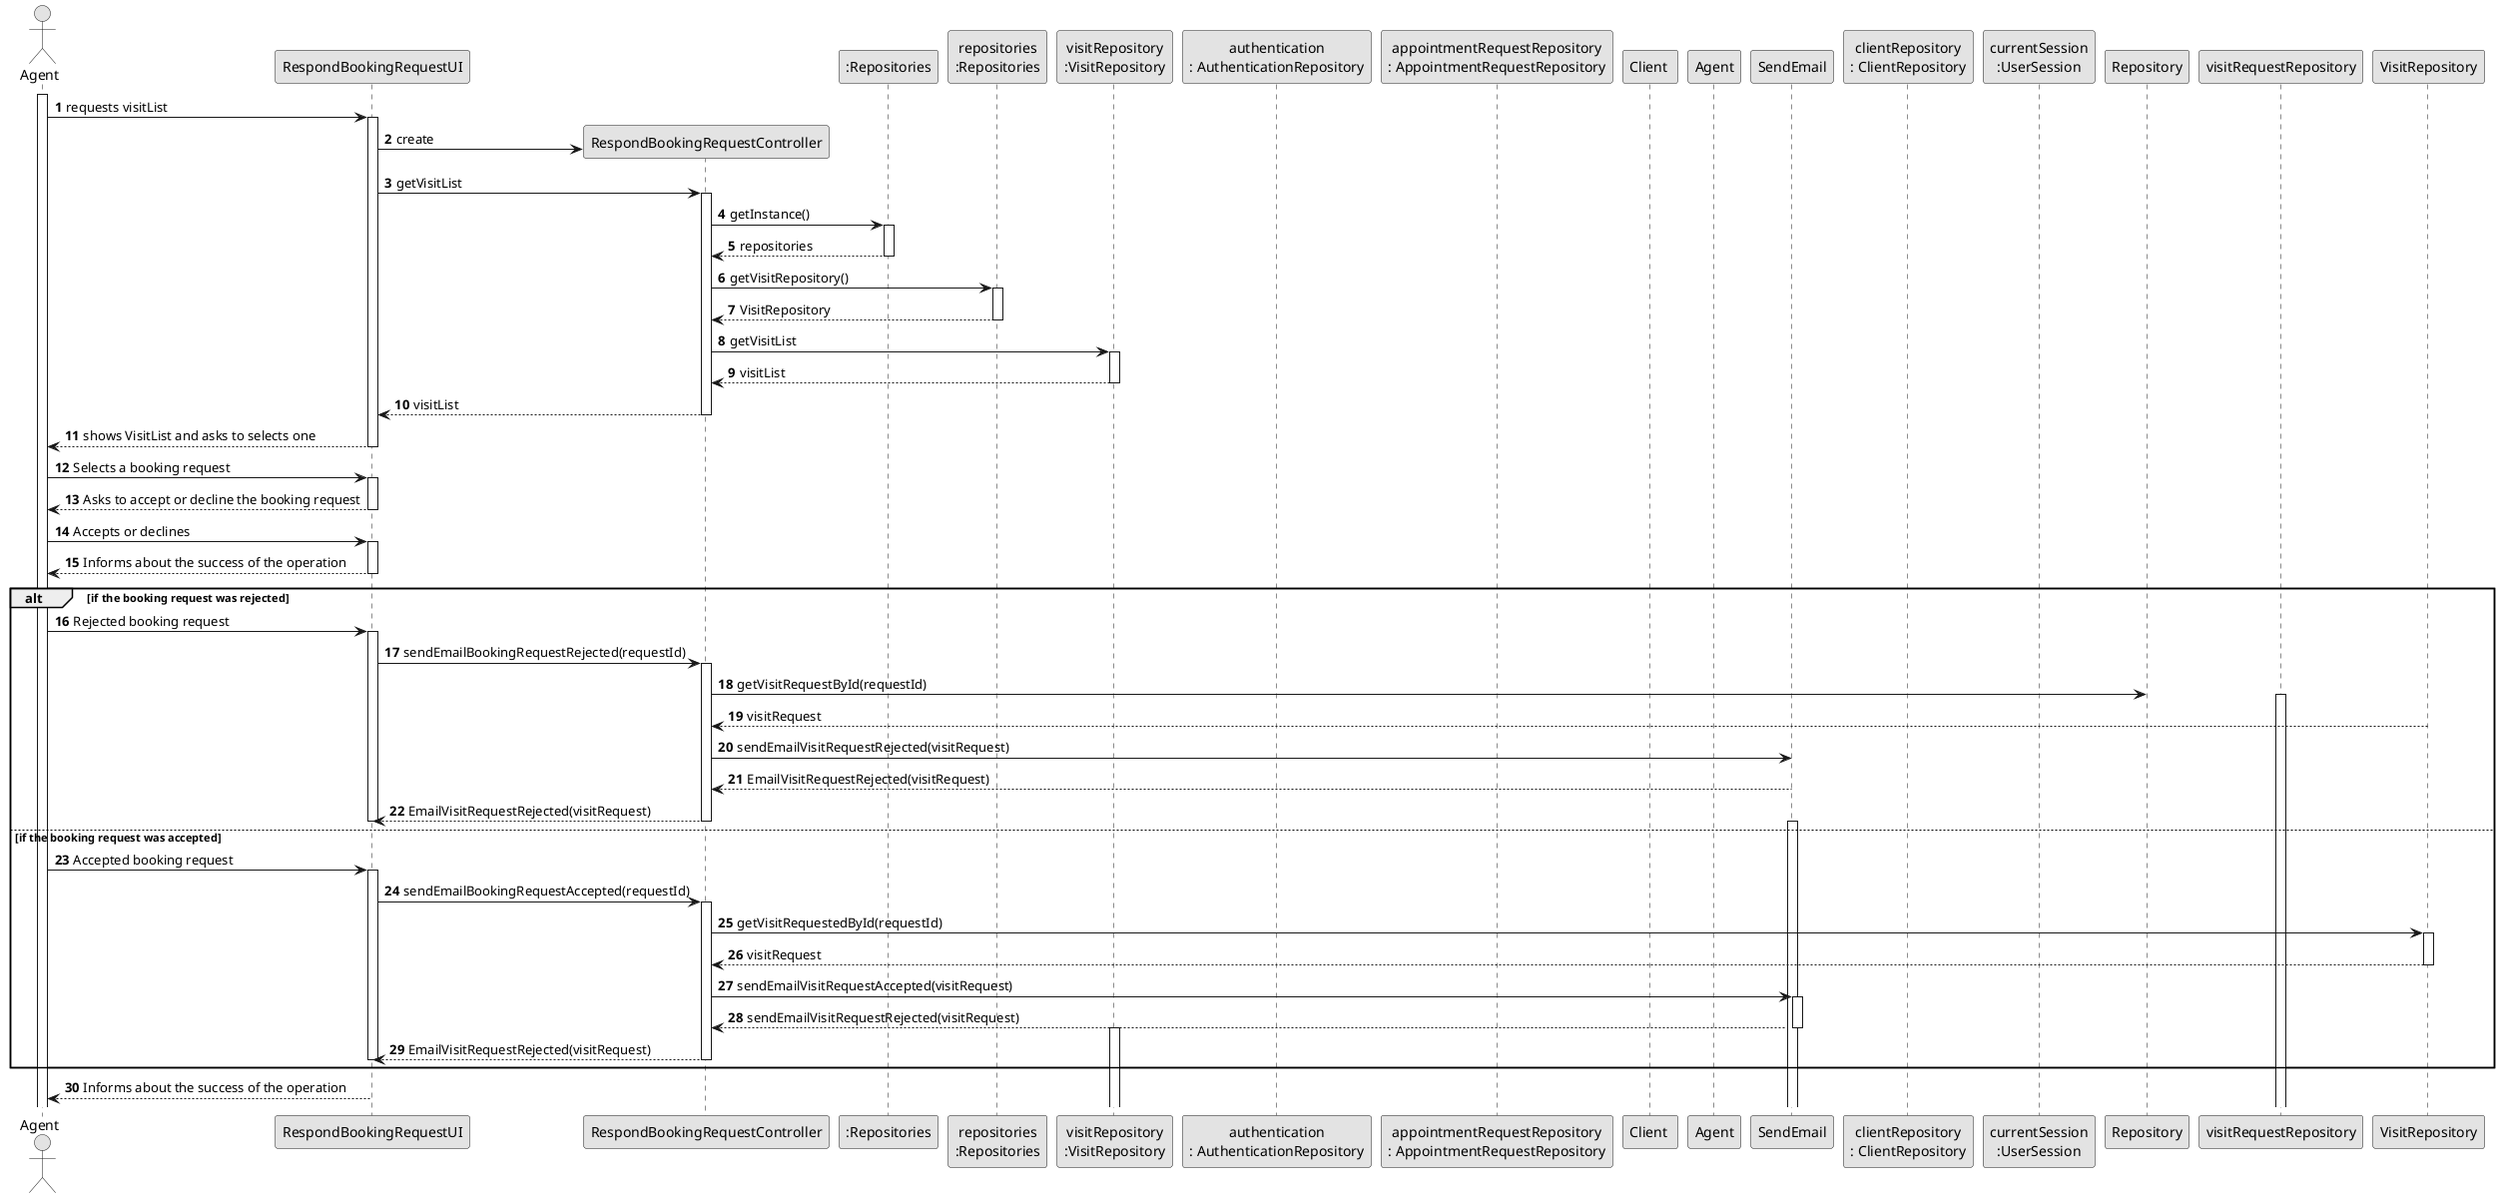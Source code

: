 @startuml
skinparam monochrome true
skinparam packageStyle rectangle
skinparam shadowing false

autonumber

'hide footbox
actor "Agent" as ADM
participant "RespondBookingRequestUI" as UI
participant "RespondBookingRequestController" as CTRL
participant ":Repositories" as Repositories
participant "repositories\n:Repositories" as Rep
participant "visitRepository\n:VisitRepository" as VRep
participant "authentication\n: AuthenticationRepository" as AuRep
participant "appointmentRequestRepository\n: AppointmentRequestRepository" as ApRep
participant "clientRepository\n: ClientRepository" as TaskCategoryRepository
participant "Client " as Client
participant "Agent"  as Emp
participant "SendEmail" as SEmail
participant "taskCategoryRepository:\nTaskCategoryRepository" as TaskCategoryRepository
participant "currentSession\n:UserSession" as SESSAO

activate ADM

        ADM -> UI : requests visitList

        activate UI

'            UI --> ADM : requests data (reference, description,  informal \n description, technical description, duration, cost)
            'create CTRL
            UI -> CTRL** : create

            UI-> CTRL : getVisitList
            activate CTRL

           CTRL -> Repositories : getInstance()
                activate Repositories

                    Repositories --> CTRL: repositories
                deactivate Repositories




           CTRL -> Rep : getVisitRepository()
           activate Rep

           Rep --> CTRL : VisitRepository
           deactivate Rep


            CTRL -> VRep : getVisitList
            activate VRep
           VRep --> CTRL : visitList
           deactivate VRep


           CTRL --> UI : visitList
           deactivate CTRL

UI --> ADM : shows VisitList and asks to selects one
deactivate UI

  ADM -> UI : Selects a booking request
    activate UI

        UI --> ADM : Asks to accept or decline the booking request
    deactivate UI

    ADM -> UI : Accepts or declines
    activate UI

    UI --> ADM : Informs about the success of the operation
deactivate UI

alt if the booking request was rejected




   ADM -> UI : Rejected booking request

   activate UI

   UI -> CTRL : sendEmailBookingRequestRejected(requestId)



   activate CTRL

   CTRL -> Repository: getVisitRequestById(requestId)

   activate visitRequestRepository

   VisitRepository --> CTRL : visitRequest

   deactivate VisitRepository


   CTRL -> SEmail : sendEmailVisitRequestRejected(visitRequest)

   SEmail --> CTRL :EmailVisitRequestRejected(visitRequest)

   CTRL --> UI : EmailVisitRequestRejected(visitRequest)
   deactivate CTRL
    deactivate UI



 activate SEmail
   deactivate SEmail

    else if the booking request was accepted

    ADM -> UI : Accepted booking request
    activate UI


       UI -> CTRL : sendEmailBookingRequestAccepted(requestId)
       activate CTRL

      CTRL -> VisitRepository: getVisitRequestedById(requestId)

       activate VisitRepository

       VisitRepository --> CTRL : visitRequest

       deactivate VisitRepository





    CTRL -> SEmail : sendEmailVisitRequestAccepted(visitRequest)

    activate SEmail

     SEmail --> CTRL  : sendEmailVisitRequestRejected(visitRequest)

    deactivate SEmail


    activate VRep
    deactivate VRep


     CTRL --> UI : EmailVisitRequestRejected(visitRequest)
       deactivate CTRL
        deactivate UI



    end



    deactivate CTRL

    UI --> ADM : Informs about the success of the operation

    deactivate UI
@enduml